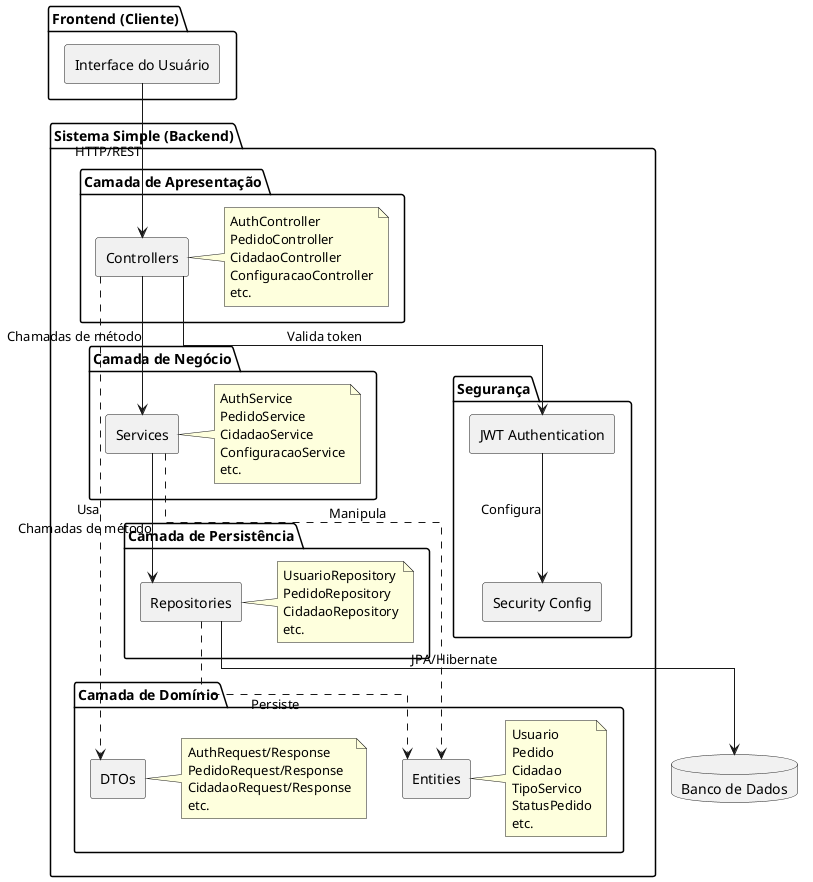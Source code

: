 @startuml Arquitetura do Sistema Simple
skinparam linetype ortho
skinparam componentStyle rectangle

package "Frontend (Cliente)" {
  [Interface do Usuário] as UI
}

package "Sistema Simple (Backend)" {
  package "Camada de Apresentação" {
    [Controllers] as CTRL
    note right of CTRL
      AuthController
      PedidoController
      CidadaoController
      ConfiguracaoController
      etc.
    end note
  }
  
  package "Camada de Negócio" {
    [Services] as SRV
    note right of SRV
      AuthService
      PedidoService
      CidadaoService
      ConfiguracaoService
      etc.
    end note
  }
  
  package "Camada de Persistência" {
    [Repositories] as REPO
    note right of REPO
      UsuarioRepository
      PedidoRepository
      CidadaoRepository
      etc.
    end note
  }
  
  package "Camada de Domínio" {
    [Entities] as ENT
    note right of ENT
      Usuario
      Pedido
      Cidadao
      TipoServico
      StatusPedido
      etc.
    end note
    
    [DTOs] as DTO
    note right of DTO
      AuthRequest/Response
      PedidoRequest/Response
      CidadaoRequest/Response
      etc.
    end note
  }
  
  package "Segurança" {
    [JWT Authentication] as JWT
    [Security Config] as SEC
  }
}

database "Banco de Dados" as DB

UI --> CTRL : HTTP/REST
CTRL --> SRV : Chamadas de método
SRV --> REPO : Chamadas de método
REPO --> DB : JPA/Hibernate
CTRL ..> DTO : Usa
SRV ..> ENT : Manipula
REPO ..> ENT : Persiste
CTRL --> JWT : Valida token
JWT --> SEC : Configura

@enduml